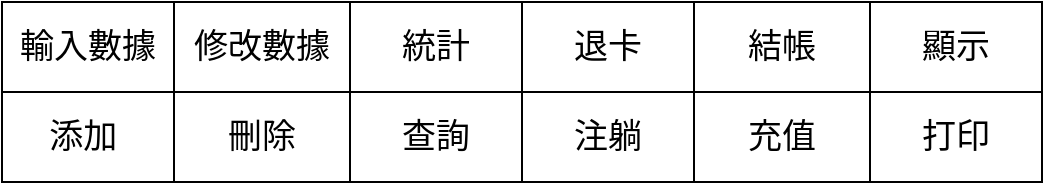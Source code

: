 <mxfile version="22.0.3" type="device">
  <diagram name="第 1 页" id="2FISZoZGbKOTBUCJsezb">
    <mxGraphModel dx="1036" dy="606" grid="1" gridSize="10" guides="1" tooltips="1" connect="1" arrows="1" fold="1" page="1" pageScale="1" pageWidth="827" pageHeight="1169" math="0" shadow="0">
      <root>
        <mxCell id="0" />
        <mxCell id="1" parent="0" />
        <mxCell id="MJvKewxP6mEphRL44FiA-31" value="" style="shape=table;startSize=0;container=1;collapsible=0;childLayout=tableLayout;" vertex="1" parent="1">
          <mxGeometry x="110" y="270" width="520" height="90" as="geometry" />
        </mxCell>
        <mxCell id="MJvKewxP6mEphRL44FiA-32" value="" style="shape=tableRow;horizontal=0;startSize=0;swimlaneHead=0;swimlaneBody=0;strokeColor=inherit;top=0;left=0;bottom=0;right=0;collapsible=0;dropTarget=0;fillColor=none;points=[[0,0.5],[1,0.5]];portConstraint=eastwest;" vertex="1" parent="MJvKewxP6mEphRL44FiA-31">
          <mxGeometry width="520" height="45" as="geometry" />
        </mxCell>
        <mxCell id="MJvKewxP6mEphRL44FiA-33" value="&lt;font style=&quot;font-size: 17px;&quot;&gt;輸入數據&lt;/font&gt;" style="shape=partialRectangle;html=1;whiteSpace=wrap;connectable=0;strokeColor=inherit;overflow=hidden;fillColor=none;top=0;left=0;bottom=0;right=0;pointerEvents=1;" vertex="1" parent="MJvKewxP6mEphRL44FiA-32">
          <mxGeometry width="86" height="45" as="geometry">
            <mxRectangle width="86" height="45" as="alternateBounds" />
          </mxGeometry>
        </mxCell>
        <mxCell id="MJvKewxP6mEphRL44FiA-34" value="&lt;font style=&quot;font-size: 17px;&quot;&gt;修改數據&lt;/font&gt;" style="shape=partialRectangle;html=1;whiteSpace=wrap;connectable=0;strokeColor=inherit;overflow=hidden;fillColor=none;top=0;left=0;bottom=0;right=0;pointerEvents=1;" vertex="1" parent="MJvKewxP6mEphRL44FiA-32">
          <mxGeometry x="86" width="88" height="45" as="geometry">
            <mxRectangle width="88" height="45" as="alternateBounds" />
          </mxGeometry>
        </mxCell>
        <mxCell id="MJvKewxP6mEphRL44FiA-35" value="&lt;font style=&quot;font-size: 17px;&quot;&gt;統計&lt;/font&gt;" style="shape=partialRectangle;html=1;whiteSpace=wrap;connectable=0;strokeColor=inherit;overflow=hidden;fillColor=none;top=0;left=0;bottom=0;right=0;pointerEvents=1;" vertex="1" parent="MJvKewxP6mEphRL44FiA-32">
          <mxGeometry x="174" width="86" height="45" as="geometry">
            <mxRectangle width="86" height="45" as="alternateBounds" />
          </mxGeometry>
        </mxCell>
        <mxCell id="MJvKewxP6mEphRL44FiA-36" value="退卡" style="shape=partialRectangle;html=1;whiteSpace=wrap;connectable=0;strokeColor=inherit;overflow=hidden;fillColor=none;top=0;left=0;bottom=0;right=0;pointerEvents=1;fontSize=17;" vertex="1" parent="MJvKewxP6mEphRL44FiA-32">
          <mxGeometry x="260" width="86" height="45" as="geometry">
            <mxRectangle width="86" height="45" as="alternateBounds" />
          </mxGeometry>
        </mxCell>
        <mxCell id="MJvKewxP6mEphRL44FiA-37" value="結帳" style="shape=partialRectangle;html=1;whiteSpace=wrap;connectable=0;strokeColor=inherit;overflow=hidden;fillColor=none;top=0;left=0;bottom=0;right=0;pointerEvents=1;fontSize=17;" vertex="1" parent="MJvKewxP6mEphRL44FiA-32">
          <mxGeometry x="346" width="88" height="45" as="geometry">
            <mxRectangle width="88" height="45" as="alternateBounds" />
          </mxGeometry>
        </mxCell>
        <mxCell id="MJvKewxP6mEphRL44FiA-38" value="&lt;font style=&quot;font-size: 17px;&quot;&gt;顯示&lt;/font&gt;" style="shape=partialRectangle;html=1;whiteSpace=wrap;connectable=0;strokeColor=inherit;overflow=hidden;fillColor=none;top=0;left=0;bottom=0;right=0;pointerEvents=1;" vertex="1" parent="MJvKewxP6mEphRL44FiA-32">
          <mxGeometry x="434" width="86" height="45" as="geometry">
            <mxRectangle width="86" height="45" as="alternateBounds" />
          </mxGeometry>
        </mxCell>
        <mxCell id="MJvKewxP6mEphRL44FiA-39" value="" style="shape=tableRow;horizontal=0;startSize=0;swimlaneHead=0;swimlaneBody=0;strokeColor=inherit;top=0;left=0;bottom=0;right=0;collapsible=0;dropTarget=0;fillColor=none;points=[[0,0.5],[1,0.5]];portConstraint=eastwest;" vertex="1" parent="MJvKewxP6mEphRL44FiA-31">
          <mxGeometry y="45" width="520" height="45" as="geometry" />
        </mxCell>
        <mxCell id="MJvKewxP6mEphRL44FiA-40" value="&lt;font style=&quot;font-size: 17px;&quot;&gt;添加&amp;nbsp;&lt;/font&gt;" style="shape=partialRectangle;html=1;whiteSpace=wrap;connectable=0;strokeColor=inherit;overflow=hidden;fillColor=none;top=0;left=0;bottom=0;right=0;pointerEvents=1;" vertex="1" parent="MJvKewxP6mEphRL44FiA-39">
          <mxGeometry width="86" height="45" as="geometry">
            <mxRectangle width="86" height="45" as="alternateBounds" />
          </mxGeometry>
        </mxCell>
        <mxCell id="MJvKewxP6mEphRL44FiA-41" value="&lt;font style=&quot;font-size: 17px;&quot;&gt;刪除&lt;/font&gt;" style="shape=partialRectangle;html=1;whiteSpace=wrap;connectable=0;strokeColor=inherit;overflow=hidden;fillColor=none;top=0;left=0;bottom=0;right=0;pointerEvents=1;" vertex="1" parent="MJvKewxP6mEphRL44FiA-39">
          <mxGeometry x="86" width="88" height="45" as="geometry">
            <mxRectangle width="88" height="45" as="alternateBounds" />
          </mxGeometry>
        </mxCell>
        <mxCell id="MJvKewxP6mEphRL44FiA-42" value="&lt;font style=&quot;font-size: 17px;&quot;&gt;查詢&lt;/font&gt;" style="shape=partialRectangle;html=1;whiteSpace=wrap;connectable=0;strokeColor=inherit;overflow=hidden;fillColor=none;top=0;left=0;bottom=0;right=0;pointerEvents=1;" vertex="1" parent="MJvKewxP6mEphRL44FiA-39">
          <mxGeometry x="174" width="86" height="45" as="geometry">
            <mxRectangle width="86" height="45" as="alternateBounds" />
          </mxGeometry>
        </mxCell>
        <mxCell id="MJvKewxP6mEphRL44FiA-43" value="注躺" style="shape=partialRectangle;html=1;whiteSpace=wrap;connectable=0;strokeColor=inherit;overflow=hidden;fillColor=none;top=0;left=0;bottom=0;right=0;pointerEvents=1;fontSize=17;" vertex="1" parent="MJvKewxP6mEphRL44FiA-39">
          <mxGeometry x="260" width="86" height="45" as="geometry">
            <mxRectangle width="86" height="45" as="alternateBounds" />
          </mxGeometry>
        </mxCell>
        <mxCell id="MJvKewxP6mEphRL44FiA-44" value="充值" style="shape=partialRectangle;html=1;whiteSpace=wrap;connectable=0;strokeColor=inherit;overflow=hidden;fillColor=none;top=0;left=0;bottom=0;right=0;pointerEvents=1;fontSize=17;" vertex="1" parent="MJvKewxP6mEphRL44FiA-39">
          <mxGeometry x="346" width="88" height="45" as="geometry">
            <mxRectangle width="88" height="45" as="alternateBounds" />
          </mxGeometry>
        </mxCell>
        <mxCell id="MJvKewxP6mEphRL44FiA-45" value="&lt;font style=&quot;font-size: 17px;&quot;&gt;打印&lt;/font&gt;" style="shape=partialRectangle;html=1;whiteSpace=wrap;connectable=0;strokeColor=inherit;overflow=hidden;fillColor=none;top=0;left=0;bottom=0;right=0;pointerEvents=1;" vertex="1" parent="MJvKewxP6mEphRL44FiA-39">
          <mxGeometry x="434" width="86" height="45" as="geometry">
            <mxRectangle width="86" height="45" as="alternateBounds" />
          </mxGeometry>
        </mxCell>
      </root>
    </mxGraphModel>
  </diagram>
</mxfile>
